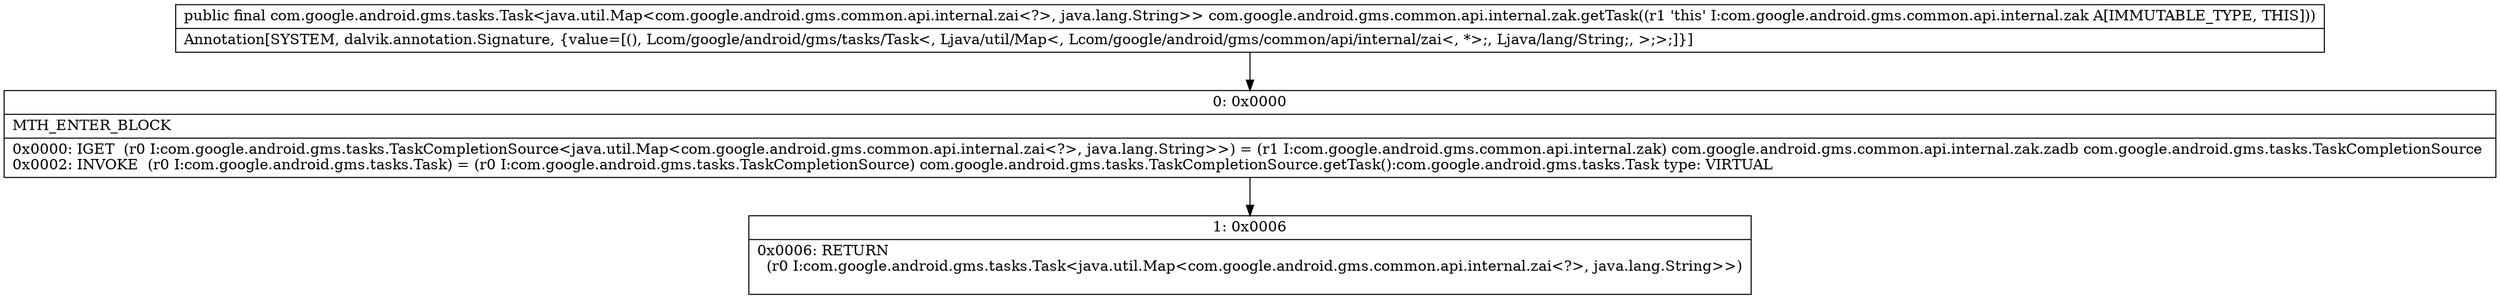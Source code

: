 digraph "CFG forcom.google.android.gms.common.api.internal.zak.getTask()Lcom\/google\/android\/gms\/tasks\/Task;" {
Node_0 [shape=record,label="{0\:\ 0x0000|MTH_ENTER_BLOCK\l|0x0000: IGET  (r0 I:com.google.android.gms.tasks.TaskCompletionSource\<java.util.Map\<com.google.android.gms.common.api.internal.zai\<?\>, java.lang.String\>\>) = (r1 I:com.google.android.gms.common.api.internal.zak) com.google.android.gms.common.api.internal.zak.zadb com.google.android.gms.tasks.TaskCompletionSource \l0x0002: INVOKE  (r0 I:com.google.android.gms.tasks.Task) = (r0 I:com.google.android.gms.tasks.TaskCompletionSource) com.google.android.gms.tasks.TaskCompletionSource.getTask():com.google.android.gms.tasks.Task type: VIRTUAL \l}"];
Node_1 [shape=record,label="{1\:\ 0x0006|0x0006: RETURN  \l  (r0 I:com.google.android.gms.tasks.Task\<java.util.Map\<com.google.android.gms.common.api.internal.zai\<?\>, java.lang.String\>\>)\l \l}"];
MethodNode[shape=record,label="{public final com.google.android.gms.tasks.Task\<java.util.Map\<com.google.android.gms.common.api.internal.zai\<?\>, java.lang.String\>\> com.google.android.gms.common.api.internal.zak.getTask((r1 'this' I:com.google.android.gms.common.api.internal.zak A[IMMUTABLE_TYPE, THIS]))  | Annotation[SYSTEM, dalvik.annotation.Signature, \{value=[(), Lcom\/google\/android\/gms\/tasks\/Task\<, Ljava\/util\/Map\<, Lcom\/google\/android\/gms\/common\/api\/internal\/zai\<, *\>;, Ljava\/lang\/String;, \>;\>;]\}]\l}"];
MethodNode -> Node_0;
Node_0 -> Node_1;
}

